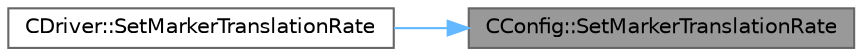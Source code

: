 digraph "CConfig::SetMarkerTranslationRate"
{
 // LATEX_PDF_SIZE
  bgcolor="transparent";
  edge [fontname=Helvetica,fontsize=10,labelfontname=Helvetica,labelfontsize=10];
  node [fontname=Helvetica,fontsize=10,shape=box,height=0.2,width=0.4];
  rankdir="RL";
  Node1 [id="Node000001",label="CConfig::SetMarkerTranslationRate",height=0.2,width=0.4,color="gray40", fillcolor="grey60", style="filled", fontcolor="black",tooltip="Set the translation rate of the marker."];
  Node1 -> Node2 [id="edge1_Node000001_Node000002",dir="back",color="steelblue1",style="solid",tooltip=" "];
  Node2 [id="Node000002",label="CDriver::SetMarkerTranslationRate",height=0.2,width=0.4,color="grey40", fillcolor="white", style="filled",URL="$group__PySU2.html#ga5df62dfcf4ad01defcb465b7d882e142",tooltip="Set the moving wall marker translation rates."];
}
